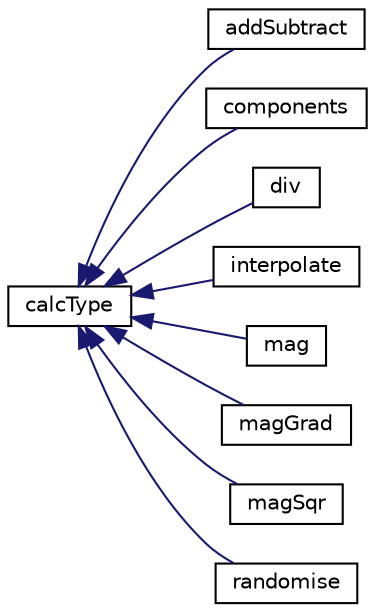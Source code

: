 digraph "Graphical Class Hierarchy"
{
  bgcolor="transparent";
  edge [fontname="Helvetica",fontsize="10",labelfontname="Helvetica",labelfontsize="10"];
  node [fontname="Helvetica",fontsize="10",shape=record];
  rankdir="LR";
  Node1 [label="calcType",height=0.2,width=0.4,color="black",URL="$a00195.html",tooltip="Base class for post-processing calculation functions. "];
  Node1 -> Node2 [dir="back",color="midnightblue",fontsize="10",style="solid",fontname="Helvetica"];
  Node2 [label="addSubtract",height=0.2,width=0.4,color="black",URL="$a00027.html",tooltip="adds/subtracts a field or value to/from a base field. "];
  Node1 -> Node3 [dir="back",color="midnightblue",fontsize="10",style="solid",fontname="Helvetica"];
  Node3 [label="components",height=0.2,width=0.4,color="black",URL="$a00330.html",tooltip="Writes scalar fields corresponding to each component of the supplied field (name) for each time..."];
  Node1 -> Node4 [dir="back",color="midnightblue",fontsize="10",style="solid",fontname="Helvetica"];
  Node4 [label="div",height=0.2,width=0.4,color="black",URL="$a00564.html",tooltip="Writes scalar fields corresponding to the divergence of the supplied field (name) for each time..."];
  Node1 -> Node5 [dir="back",color="midnightblue",fontsize="10",style="solid",fontname="Helvetica"];
  Node5 [label="interpolate",height=0.2,width=0.4,color="black",URL="$a01151.html",tooltip="Interpolates volume fields to surface fields for each time. "];
  Node1 -> Node6 [dir="back",color="midnightblue",fontsize="10",style="solid",fontname="Helvetica"];
  Node6 [label="mag",height=0.2,width=0.4,color="black",URL="$a01393.html",tooltip="Calculates and writes the magnitude of a field for each time. "];
  Node1 -> Node7 [dir="back",color="midnightblue",fontsize="10",style="solid",fontname="Helvetica"];
  Node7 [label="magGrad",height=0.2,width=0.4,color="black",URL="$a01394.html",tooltip="Writes scalar fields corresponding to the magnitude ot the gradient of the supplied field (name) for ..."];
  Node1 -> Node8 [dir="back",color="midnightblue",fontsize="10",style="solid",fontname="Helvetica"];
  Node8 [label="magSqr",height=0.2,width=0.4,color="black",URL="$a01397.html",tooltip="Calculates and writes the magnitude-sqaured of a field for each time. "];
  Node1 -> Node9 [dir="back",color="midnightblue",fontsize="10",style="solid",fontname="Helvetica"];
  Node9 [label="randomise",height=0.2,width=0.4,color="black",URL="$a02070.html",tooltip="Adds a random component to a field, with a given perturbation magnitude. "];
}
